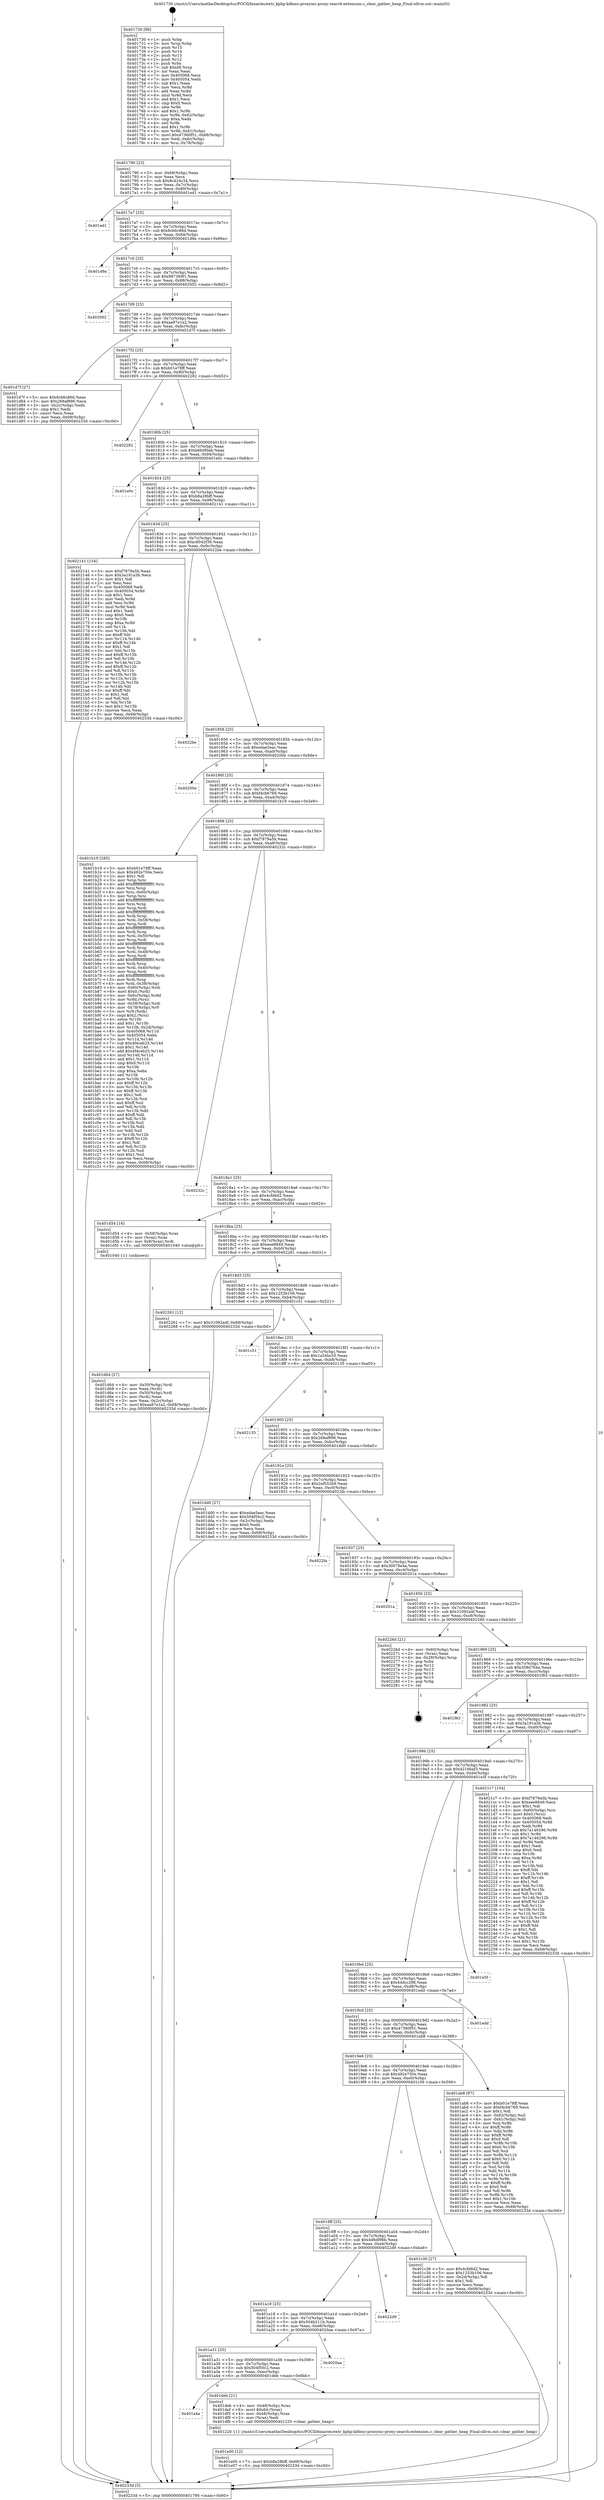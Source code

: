 digraph "0x401730" {
  label = "0x401730 (/mnt/c/Users/mathe/Desktop/tcc/POCII/binaries/extr_kphp-kdbmc-proxymc-proxy-search-extension.c_clear_gather_heap_Final-ollvm.out::main(0))"
  labelloc = "t"
  node[shape=record]

  Entry [label="",width=0.3,height=0.3,shape=circle,fillcolor=black,style=filled]
  "0x401790" [label="{
     0x401790 [23]\l
     | [instrs]\l
     &nbsp;&nbsp;0x401790 \<+3\>: mov -0x68(%rbp),%eax\l
     &nbsp;&nbsp;0x401793 \<+2\>: mov %eax,%ecx\l
     &nbsp;&nbsp;0x401795 \<+6\>: sub $0x8c424c34,%ecx\l
     &nbsp;&nbsp;0x40179b \<+3\>: mov %eax,-0x7c(%rbp)\l
     &nbsp;&nbsp;0x40179e \<+3\>: mov %ecx,-0x80(%rbp)\l
     &nbsp;&nbsp;0x4017a1 \<+6\>: je 0000000000401ed1 \<main+0x7a1\>\l
  }"]
  "0x401ed1" [label="{
     0x401ed1\l
  }", style=dashed]
  "0x4017a7" [label="{
     0x4017a7 [25]\l
     | [instrs]\l
     &nbsp;&nbsp;0x4017a7 \<+5\>: jmp 00000000004017ac \<main+0x7c\>\l
     &nbsp;&nbsp;0x4017ac \<+3\>: mov -0x7c(%rbp),%eax\l
     &nbsp;&nbsp;0x4017af \<+5\>: sub $0x8cb6c86d,%eax\l
     &nbsp;&nbsp;0x4017b4 \<+6\>: mov %eax,-0x84(%rbp)\l
     &nbsp;&nbsp;0x4017ba \<+6\>: je 0000000000401d9a \<main+0x66a\>\l
  }"]
  Exit [label="",width=0.3,height=0.3,shape=circle,fillcolor=black,style=filled,peripheries=2]
  "0x401d9a" [label="{
     0x401d9a\l
  }", style=dashed]
  "0x4017c0" [label="{
     0x4017c0 [25]\l
     | [instrs]\l
     &nbsp;&nbsp;0x4017c0 \<+5\>: jmp 00000000004017c5 \<main+0x95\>\l
     &nbsp;&nbsp;0x4017c5 \<+3\>: mov -0x7c(%rbp),%eax\l
     &nbsp;&nbsp;0x4017c8 \<+5\>: sub $0x997369f1,%eax\l
     &nbsp;&nbsp;0x4017cd \<+6\>: mov %eax,-0x88(%rbp)\l
     &nbsp;&nbsp;0x4017d3 \<+6\>: je 0000000000402002 \<main+0x8d2\>\l
  }"]
  "0x401e00" [label="{
     0x401e00 [12]\l
     | [instrs]\l
     &nbsp;&nbsp;0x401e00 \<+7\>: movl $0xb8a28bff,-0x68(%rbp)\l
     &nbsp;&nbsp;0x401e07 \<+5\>: jmp 000000000040233d \<main+0xc0d\>\l
  }"]
  "0x402002" [label="{
     0x402002\l
  }", style=dashed]
  "0x4017d9" [label="{
     0x4017d9 [25]\l
     | [instrs]\l
     &nbsp;&nbsp;0x4017d9 \<+5\>: jmp 00000000004017de \<main+0xae\>\l
     &nbsp;&nbsp;0x4017de \<+3\>: mov -0x7c(%rbp),%eax\l
     &nbsp;&nbsp;0x4017e1 \<+5\>: sub $0xaa97e1a2,%eax\l
     &nbsp;&nbsp;0x4017e6 \<+6\>: mov %eax,-0x8c(%rbp)\l
     &nbsp;&nbsp;0x4017ec \<+6\>: je 0000000000401d7f \<main+0x64f\>\l
  }"]
  "0x401a4a" [label="{
     0x401a4a\l
  }", style=dashed]
  "0x401d7f" [label="{
     0x401d7f [27]\l
     | [instrs]\l
     &nbsp;&nbsp;0x401d7f \<+5\>: mov $0x8cb6c86d,%eax\l
     &nbsp;&nbsp;0x401d84 \<+5\>: mov $0x268af896,%ecx\l
     &nbsp;&nbsp;0x401d89 \<+3\>: mov -0x2c(%rbp),%edx\l
     &nbsp;&nbsp;0x401d8c \<+3\>: cmp $0x1,%edx\l
     &nbsp;&nbsp;0x401d8f \<+3\>: cmovl %ecx,%eax\l
     &nbsp;&nbsp;0x401d92 \<+3\>: mov %eax,-0x68(%rbp)\l
     &nbsp;&nbsp;0x401d95 \<+5\>: jmp 000000000040233d \<main+0xc0d\>\l
  }"]
  "0x4017f2" [label="{
     0x4017f2 [25]\l
     | [instrs]\l
     &nbsp;&nbsp;0x4017f2 \<+5\>: jmp 00000000004017f7 \<main+0xc7\>\l
     &nbsp;&nbsp;0x4017f7 \<+3\>: mov -0x7c(%rbp),%eax\l
     &nbsp;&nbsp;0x4017fa \<+5\>: sub $0xb01e78ff,%eax\l
     &nbsp;&nbsp;0x4017ff \<+6\>: mov %eax,-0x90(%rbp)\l
     &nbsp;&nbsp;0x401805 \<+6\>: je 0000000000402282 \<main+0xb52\>\l
  }"]
  "0x401deb" [label="{
     0x401deb [21]\l
     | [instrs]\l
     &nbsp;&nbsp;0x401deb \<+4\>: mov -0x48(%rbp),%rax\l
     &nbsp;&nbsp;0x401def \<+6\>: movl $0x64,(%rax)\l
     &nbsp;&nbsp;0x401df5 \<+4\>: mov -0x48(%rbp),%rax\l
     &nbsp;&nbsp;0x401df9 \<+2\>: mov (%rax),%edi\l
     &nbsp;&nbsp;0x401dfb \<+5\>: call 0000000000401220 \<clear_gather_heap\>\l
     | [calls]\l
     &nbsp;&nbsp;0x401220 \{1\} (/mnt/c/Users/mathe/Desktop/tcc/POCII/binaries/extr_kphp-kdbmc-proxymc-proxy-search-extension.c_clear_gather_heap_Final-ollvm.out::clear_gather_heap)\l
  }"]
  "0x402282" [label="{
     0x402282\l
  }", style=dashed]
  "0x40180b" [label="{
     0x40180b [25]\l
     | [instrs]\l
     &nbsp;&nbsp;0x40180b \<+5\>: jmp 0000000000401810 \<main+0xe0\>\l
     &nbsp;&nbsp;0x401810 \<+3\>: mov -0x7c(%rbp),%eax\l
     &nbsp;&nbsp;0x401813 \<+5\>: sub $0xb6b0f0ab,%eax\l
     &nbsp;&nbsp;0x401818 \<+6\>: mov %eax,-0x94(%rbp)\l
     &nbsp;&nbsp;0x40181e \<+6\>: je 0000000000401e0c \<main+0x6dc\>\l
  }"]
  "0x401a31" [label="{
     0x401a31 [25]\l
     | [instrs]\l
     &nbsp;&nbsp;0x401a31 \<+5\>: jmp 0000000000401a36 \<main+0x306\>\l
     &nbsp;&nbsp;0x401a36 \<+3\>: mov -0x7c(%rbp),%eax\l
     &nbsp;&nbsp;0x401a39 \<+5\>: sub $0x504f50c2,%eax\l
     &nbsp;&nbsp;0x401a3e \<+6\>: mov %eax,-0xec(%rbp)\l
     &nbsp;&nbsp;0x401a44 \<+6\>: je 0000000000401deb \<main+0x6bb\>\l
  }"]
  "0x401e0c" [label="{
     0x401e0c\l
  }", style=dashed]
  "0x401824" [label="{
     0x401824 [25]\l
     | [instrs]\l
     &nbsp;&nbsp;0x401824 \<+5\>: jmp 0000000000401829 \<main+0xf9\>\l
     &nbsp;&nbsp;0x401829 \<+3\>: mov -0x7c(%rbp),%eax\l
     &nbsp;&nbsp;0x40182c \<+5\>: sub $0xb8a28bff,%eax\l
     &nbsp;&nbsp;0x401831 \<+6\>: mov %eax,-0x98(%rbp)\l
     &nbsp;&nbsp;0x401837 \<+6\>: je 0000000000402141 \<main+0xa11\>\l
  }"]
  "0x4020aa" [label="{
     0x4020aa\l
  }", style=dashed]
  "0x402141" [label="{
     0x402141 [134]\l
     | [instrs]\l
     &nbsp;&nbsp;0x402141 \<+5\>: mov $0xf7879a5b,%eax\l
     &nbsp;&nbsp;0x402146 \<+5\>: mov $0x3a191a3b,%ecx\l
     &nbsp;&nbsp;0x40214b \<+2\>: mov $0x1,%dl\l
     &nbsp;&nbsp;0x40214d \<+2\>: xor %esi,%esi\l
     &nbsp;&nbsp;0x40214f \<+7\>: mov 0x405068,%edi\l
     &nbsp;&nbsp;0x402156 \<+8\>: mov 0x405054,%r8d\l
     &nbsp;&nbsp;0x40215e \<+3\>: sub $0x1,%esi\l
     &nbsp;&nbsp;0x402161 \<+3\>: mov %edi,%r9d\l
     &nbsp;&nbsp;0x402164 \<+3\>: add %esi,%r9d\l
     &nbsp;&nbsp;0x402167 \<+4\>: imul %r9d,%edi\l
     &nbsp;&nbsp;0x40216b \<+3\>: and $0x1,%edi\l
     &nbsp;&nbsp;0x40216e \<+3\>: cmp $0x0,%edi\l
     &nbsp;&nbsp;0x402171 \<+4\>: sete %r10b\l
     &nbsp;&nbsp;0x402175 \<+4\>: cmp $0xa,%r8d\l
     &nbsp;&nbsp;0x402179 \<+4\>: setl %r11b\l
     &nbsp;&nbsp;0x40217d \<+3\>: mov %r10b,%bl\l
     &nbsp;&nbsp;0x402180 \<+3\>: xor $0xff,%bl\l
     &nbsp;&nbsp;0x402183 \<+3\>: mov %r11b,%r14b\l
     &nbsp;&nbsp;0x402186 \<+4\>: xor $0xff,%r14b\l
     &nbsp;&nbsp;0x40218a \<+3\>: xor $0x1,%dl\l
     &nbsp;&nbsp;0x40218d \<+3\>: mov %bl,%r15b\l
     &nbsp;&nbsp;0x402190 \<+4\>: and $0xff,%r15b\l
     &nbsp;&nbsp;0x402194 \<+3\>: and %dl,%r10b\l
     &nbsp;&nbsp;0x402197 \<+3\>: mov %r14b,%r12b\l
     &nbsp;&nbsp;0x40219a \<+4\>: and $0xff,%r12b\l
     &nbsp;&nbsp;0x40219e \<+3\>: and %dl,%r11b\l
     &nbsp;&nbsp;0x4021a1 \<+3\>: or %r10b,%r15b\l
     &nbsp;&nbsp;0x4021a4 \<+3\>: or %r11b,%r12b\l
     &nbsp;&nbsp;0x4021a7 \<+3\>: xor %r12b,%r15b\l
     &nbsp;&nbsp;0x4021aa \<+3\>: or %r14b,%bl\l
     &nbsp;&nbsp;0x4021ad \<+3\>: xor $0xff,%bl\l
     &nbsp;&nbsp;0x4021b0 \<+3\>: or $0x1,%dl\l
     &nbsp;&nbsp;0x4021b3 \<+2\>: and %dl,%bl\l
     &nbsp;&nbsp;0x4021b5 \<+3\>: or %bl,%r15b\l
     &nbsp;&nbsp;0x4021b8 \<+4\>: test $0x1,%r15b\l
     &nbsp;&nbsp;0x4021bc \<+3\>: cmovne %ecx,%eax\l
     &nbsp;&nbsp;0x4021bf \<+3\>: mov %eax,-0x68(%rbp)\l
     &nbsp;&nbsp;0x4021c2 \<+5\>: jmp 000000000040233d \<main+0xc0d\>\l
  }"]
  "0x40183d" [label="{
     0x40183d [25]\l
     | [instrs]\l
     &nbsp;&nbsp;0x40183d \<+5\>: jmp 0000000000401842 \<main+0x112\>\l
     &nbsp;&nbsp;0x401842 \<+3\>: mov -0x7c(%rbp),%eax\l
     &nbsp;&nbsp;0x401845 \<+5\>: sub $0xc8042f39,%eax\l
     &nbsp;&nbsp;0x40184a \<+6\>: mov %eax,-0x9c(%rbp)\l
     &nbsp;&nbsp;0x401850 \<+6\>: je 00000000004022be \<main+0xb8e\>\l
  }"]
  "0x401a18" [label="{
     0x401a18 [25]\l
     | [instrs]\l
     &nbsp;&nbsp;0x401a18 \<+5\>: jmp 0000000000401a1d \<main+0x2ed\>\l
     &nbsp;&nbsp;0x401a1d \<+3\>: mov -0x7c(%rbp),%eax\l
     &nbsp;&nbsp;0x401a20 \<+5\>: sub $0x504b211b,%eax\l
     &nbsp;&nbsp;0x401a25 \<+6\>: mov %eax,-0xe8(%rbp)\l
     &nbsp;&nbsp;0x401a2b \<+6\>: je 00000000004020aa \<main+0x97a\>\l
  }"]
  "0x4022be" [label="{
     0x4022be\l
  }", style=dashed]
  "0x401856" [label="{
     0x401856 [25]\l
     | [instrs]\l
     &nbsp;&nbsp;0x401856 \<+5\>: jmp 000000000040185b \<main+0x12b\>\l
     &nbsp;&nbsp;0x40185b \<+3\>: mov -0x7c(%rbp),%eax\l
     &nbsp;&nbsp;0x40185e \<+5\>: sub $0xedae5eac,%eax\l
     &nbsp;&nbsp;0x401863 \<+6\>: mov %eax,-0xa0(%rbp)\l
     &nbsp;&nbsp;0x401869 \<+6\>: je 000000000040200e \<main+0x8de\>\l
  }"]
  "0x4022d9" [label="{
     0x4022d9\l
  }", style=dashed]
  "0x40200e" [label="{
     0x40200e\l
  }", style=dashed]
  "0x40186f" [label="{
     0x40186f [25]\l
     | [instrs]\l
     &nbsp;&nbsp;0x40186f \<+5\>: jmp 0000000000401874 \<main+0x144\>\l
     &nbsp;&nbsp;0x401874 \<+3\>: mov -0x7c(%rbp),%eax\l
     &nbsp;&nbsp;0x401877 \<+5\>: sub $0xf4cb6769,%eax\l
     &nbsp;&nbsp;0x40187c \<+6\>: mov %eax,-0xa4(%rbp)\l
     &nbsp;&nbsp;0x401882 \<+6\>: je 0000000000401b19 \<main+0x3e9\>\l
  }"]
  "0x401d64" [label="{
     0x401d64 [27]\l
     | [instrs]\l
     &nbsp;&nbsp;0x401d64 \<+4\>: mov -0x50(%rbp),%rdi\l
     &nbsp;&nbsp;0x401d68 \<+2\>: mov %eax,(%rdi)\l
     &nbsp;&nbsp;0x401d6a \<+4\>: mov -0x50(%rbp),%rdi\l
     &nbsp;&nbsp;0x401d6e \<+2\>: mov (%rdi),%eax\l
     &nbsp;&nbsp;0x401d70 \<+3\>: mov %eax,-0x2c(%rbp)\l
     &nbsp;&nbsp;0x401d73 \<+7\>: movl $0xaa97e1a2,-0x68(%rbp)\l
     &nbsp;&nbsp;0x401d7a \<+5\>: jmp 000000000040233d \<main+0xc0d\>\l
  }"]
  "0x401b19" [label="{
     0x401b19 [285]\l
     | [instrs]\l
     &nbsp;&nbsp;0x401b19 \<+5\>: mov $0xb01e78ff,%eax\l
     &nbsp;&nbsp;0x401b1e \<+5\>: mov $0x492e750e,%ecx\l
     &nbsp;&nbsp;0x401b23 \<+2\>: mov $0x1,%dl\l
     &nbsp;&nbsp;0x401b25 \<+3\>: mov %rsp,%rsi\l
     &nbsp;&nbsp;0x401b28 \<+4\>: add $0xfffffffffffffff0,%rsi\l
     &nbsp;&nbsp;0x401b2c \<+3\>: mov %rsi,%rsp\l
     &nbsp;&nbsp;0x401b2f \<+4\>: mov %rsi,-0x60(%rbp)\l
     &nbsp;&nbsp;0x401b33 \<+3\>: mov %rsp,%rsi\l
     &nbsp;&nbsp;0x401b36 \<+4\>: add $0xfffffffffffffff0,%rsi\l
     &nbsp;&nbsp;0x401b3a \<+3\>: mov %rsi,%rsp\l
     &nbsp;&nbsp;0x401b3d \<+3\>: mov %rsp,%rdi\l
     &nbsp;&nbsp;0x401b40 \<+4\>: add $0xfffffffffffffff0,%rdi\l
     &nbsp;&nbsp;0x401b44 \<+3\>: mov %rdi,%rsp\l
     &nbsp;&nbsp;0x401b47 \<+4\>: mov %rdi,-0x58(%rbp)\l
     &nbsp;&nbsp;0x401b4b \<+3\>: mov %rsp,%rdi\l
     &nbsp;&nbsp;0x401b4e \<+4\>: add $0xfffffffffffffff0,%rdi\l
     &nbsp;&nbsp;0x401b52 \<+3\>: mov %rdi,%rsp\l
     &nbsp;&nbsp;0x401b55 \<+4\>: mov %rdi,-0x50(%rbp)\l
     &nbsp;&nbsp;0x401b59 \<+3\>: mov %rsp,%rdi\l
     &nbsp;&nbsp;0x401b5c \<+4\>: add $0xfffffffffffffff0,%rdi\l
     &nbsp;&nbsp;0x401b60 \<+3\>: mov %rdi,%rsp\l
     &nbsp;&nbsp;0x401b63 \<+4\>: mov %rdi,-0x48(%rbp)\l
     &nbsp;&nbsp;0x401b67 \<+3\>: mov %rsp,%rdi\l
     &nbsp;&nbsp;0x401b6a \<+4\>: add $0xfffffffffffffff0,%rdi\l
     &nbsp;&nbsp;0x401b6e \<+3\>: mov %rdi,%rsp\l
     &nbsp;&nbsp;0x401b71 \<+4\>: mov %rdi,-0x40(%rbp)\l
     &nbsp;&nbsp;0x401b75 \<+3\>: mov %rsp,%rdi\l
     &nbsp;&nbsp;0x401b78 \<+4\>: add $0xfffffffffffffff0,%rdi\l
     &nbsp;&nbsp;0x401b7c \<+3\>: mov %rdi,%rsp\l
     &nbsp;&nbsp;0x401b7f \<+4\>: mov %rdi,-0x38(%rbp)\l
     &nbsp;&nbsp;0x401b83 \<+4\>: mov -0x60(%rbp),%rdi\l
     &nbsp;&nbsp;0x401b87 \<+6\>: movl $0x0,(%rdi)\l
     &nbsp;&nbsp;0x401b8d \<+4\>: mov -0x6c(%rbp),%r8d\l
     &nbsp;&nbsp;0x401b91 \<+3\>: mov %r8d,(%rsi)\l
     &nbsp;&nbsp;0x401b94 \<+4\>: mov -0x58(%rbp),%rdi\l
     &nbsp;&nbsp;0x401b98 \<+4\>: mov -0x78(%rbp),%r9\l
     &nbsp;&nbsp;0x401b9c \<+3\>: mov %r9,(%rdi)\l
     &nbsp;&nbsp;0x401b9f \<+3\>: cmpl $0x2,(%rsi)\l
     &nbsp;&nbsp;0x401ba2 \<+4\>: setne %r10b\l
     &nbsp;&nbsp;0x401ba6 \<+4\>: and $0x1,%r10b\l
     &nbsp;&nbsp;0x401baa \<+4\>: mov %r10b,-0x2d(%rbp)\l
     &nbsp;&nbsp;0x401bae \<+8\>: mov 0x405068,%r11d\l
     &nbsp;&nbsp;0x401bb6 \<+7\>: mov 0x405054,%ebx\l
     &nbsp;&nbsp;0x401bbd \<+3\>: mov %r11d,%r14d\l
     &nbsp;&nbsp;0x401bc0 \<+7\>: sub $0x4f4ceb25,%r14d\l
     &nbsp;&nbsp;0x401bc7 \<+4\>: sub $0x1,%r14d\l
     &nbsp;&nbsp;0x401bcb \<+7\>: add $0x4f4ceb25,%r14d\l
     &nbsp;&nbsp;0x401bd2 \<+4\>: imul %r14d,%r11d\l
     &nbsp;&nbsp;0x401bd6 \<+4\>: and $0x1,%r11d\l
     &nbsp;&nbsp;0x401bda \<+4\>: cmp $0x0,%r11d\l
     &nbsp;&nbsp;0x401bde \<+4\>: sete %r10b\l
     &nbsp;&nbsp;0x401be2 \<+3\>: cmp $0xa,%ebx\l
     &nbsp;&nbsp;0x401be5 \<+4\>: setl %r15b\l
     &nbsp;&nbsp;0x401be9 \<+3\>: mov %r10b,%r12b\l
     &nbsp;&nbsp;0x401bec \<+4\>: xor $0xff,%r12b\l
     &nbsp;&nbsp;0x401bf0 \<+3\>: mov %r15b,%r13b\l
     &nbsp;&nbsp;0x401bf3 \<+4\>: xor $0xff,%r13b\l
     &nbsp;&nbsp;0x401bf7 \<+3\>: xor $0x1,%dl\l
     &nbsp;&nbsp;0x401bfa \<+3\>: mov %r12b,%sil\l
     &nbsp;&nbsp;0x401bfd \<+4\>: and $0xff,%sil\l
     &nbsp;&nbsp;0x401c01 \<+3\>: and %dl,%r10b\l
     &nbsp;&nbsp;0x401c04 \<+3\>: mov %r13b,%dil\l
     &nbsp;&nbsp;0x401c07 \<+4\>: and $0xff,%dil\l
     &nbsp;&nbsp;0x401c0b \<+3\>: and %dl,%r15b\l
     &nbsp;&nbsp;0x401c0e \<+3\>: or %r10b,%sil\l
     &nbsp;&nbsp;0x401c11 \<+3\>: or %r15b,%dil\l
     &nbsp;&nbsp;0x401c14 \<+3\>: xor %dil,%sil\l
     &nbsp;&nbsp;0x401c17 \<+3\>: or %r13b,%r12b\l
     &nbsp;&nbsp;0x401c1a \<+4\>: xor $0xff,%r12b\l
     &nbsp;&nbsp;0x401c1e \<+3\>: or $0x1,%dl\l
     &nbsp;&nbsp;0x401c21 \<+3\>: and %dl,%r12b\l
     &nbsp;&nbsp;0x401c24 \<+3\>: or %r12b,%sil\l
     &nbsp;&nbsp;0x401c27 \<+4\>: test $0x1,%sil\l
     &nbsp;&nbsp;0x401c2b \<+3\>: cmovne %ecx,%eax\l
     &nbsp;&nbsp;0x401c2e \<+3\>: mov %eax,-0x68(%rbp)\l
     &nbsp;&nbsp;0x401c31 \<+5\>: jmp 000000000040233d \<main+0xc0d\>\l
  }"]
  "0x401888" [label="{
     0x401888 [25]\l
     | [instrs]\l
     &nbsp;&nbsp;0x401888 \<+5\>: jmp 000000000040188d \<main+0x15d\>\l
     &nbsp;&nbsp;0x40188d \<+3\>: mov -0x7c(%rbp),%eax\l
     &nbsp;&nbsp;0x401890 \<+5\>: sub $0xf7879a5b,%eax\l
     &nbsp;&nbsp;0x401895 \<+6\>: mov %eax,-0xa8(%rbp)\l
     &nbsp;&nbsp;0x40189b \<+6\>: je 000000000040232c \<main+0xbfc\>\l
  }"]
  "0x4019ff" [label="{
     0x4019ff [25]\l
     | [instrs]\l
     &nbsp;&nbsp;0x4019ff \<+5\>: jmp 0000000000401a04 \<main+0x2d4\>\l
     &nbsp;&nbsp;0x401a04 \<+3\>: mov -0x7c(%rbp),%eax\l
     &nbsp;&nbsp;0x401a07 \<+5\>: sub $0x4d6df96b,%eax\l
     &nbsp;&nbsp;0x401a0c \<+6\>: mov %eax,-0xe4(%rbp)\l
     &nbsp;&nbsp;0x401a12 \<+6\>: je 00000000004022d9 \<main+0xba9\>\l
  }"]
  "0x40232c" [label="{
     0x40232c\l
  }", style=dashed]
  "0x4018a1" [label="{
     0x4018a1 [25]\l
     | [instrs]\l
     &nbsp;&nbsp;0x4018a1 \<+5\>: jmp 00000000004018a6 \<main+0x176\>\l
     &nbsp;&nbsp;0x4018a6 \<+3\>: mov -0x7c(%rbp),%eax\l
     &nbsp;&nbsp;0x4018a9 \<+5\>: sub $0x4cfd6d2,%eax\l
     &nbsp;&nbsp;0x4018ae \<+6\>: mov %eax,-0xac(%rbp)\l
     &nbsp;&nbsp;0x4018b4 \<+6\>: je 0000000000401d54 \<main+0x624\>\l
  }"]
  "0x401c36" [label="{
     0x401c36 [27]\l
     | [instrs]\l
     &nbsp;&nbsp;0x401c36 \<+5\>: mov $0x4cfd6d2,%eax\l
     &nbsp;&nbsp;0x401c3b \<+5\>: mov $0x1253b106,%ecx\l
     &nbsp;&nbsp;0x401c40 \<+3\>: mov -0x2d(%rbp),%dl\l
     &nbsp;&nbsp;0x401c43 \<+3\>: test $0x1,%dl\l
     &nbsp;&nbsp;0x401c46 \<+3\>: cmovne %ecx,%eax\l
     &nbsp;&nbsp;0x401c49 \<+3\>: mov %eax,-0x68(%rbp)\l
     &nbsp;&nbsp;0x401c4c \<+5\>: jmp 000000000040233d \<main+0xc0d\>\l
  }"]
  "0x401d54" [label="{
     0x401d54 [16]\l
     | [instrs]\l
     &nbsp;&nbsp;0x401d54 \<+4\>: mov -0x58(%rbp),%rax\l
     &nbsp;&nbsp;0x401d58 \<+3\>: mov (%rax),%rax\l
     &nbsp;&nbsp;0x401d5b \<+4\>: mov 0x8(%rax),%rdi\l
     &nbsp;&nbsp;0x401d5f \<+5\>: call 0000000000401040 \<atoi@plt\>\l
     | [calls]\l
     &nbsp;&nbsp;0x401040 \{1\} (unknown)\l
  }"]
  "0x4018ba" [label="{
     0x4018ba [25]\l
     | [instrs]\l
     &nbsp;&nbsp;0x4018ba \<+5\>: jmp 00000000004018bf \<main+0x18f\>\l
     &nbsp;&nbsp;0x4018bf \<+3\>: mov -0x7c(%rbp),%eax\l
     &nbsp;&nbsp;0x4018c2 \<+5\>: sub $0xeee8849,%eax\l
     &nbsp;&nbsp;0x4018c7 \<+6\>: mov %eax,-0xb0(%rbp)\l
     &nbsp;&nbsp;0x4018cd \<+6\>: je 0000000000402261 \<main+0xb31\>\l
  }"]
  "0x401730" [label="{
     0x401730 [96]\l
     | [instrs]\l
     &nbsp;&nbsp;0x401730 \<+1\>: push %rbp\l
     &nbsp;&nbsp;0x401731 \<+3\>: mov %rsp,%rbp\l
     &nbsp;&nbsp;0x401734 \<+2\>: push %r15\l
     &nbsp;&nbsp;0x401736 \<+2\>: push %r14\l
     &nbsp;&nbsp;0x401738 \<+2\>: push %r13\l
     &nbsp;&nbsp;0x40173a \<+2\>: push %r12\l
     &nbsp;&nbsp;0x40173c \<+1\>: push %rbx\l
     &nbsp;&nbsp;0x40173d \<+7\>: sub $0xd8,%rsp\l
     &nbsp;&nbsp;0x401744 \<+2\>: xor %eax,%eax\l
     &nbsp;&nbsp;0x401746 \<+7\>: mov 0x405068,%ecx\l
     &nbsp;&nbsp;0x40174d \<+7\>: mov 0x405054,%edx\l
     &nbsp;&nbsp;0x401754 \<+3\>: sub $0x1,%eax\l
     &nbsp;&nbsp;0x401757 \<+3\>: mov %ecx,%r8d\l
     &nbsp;&nbsp;0x40175a \<+3\>: add %eax,%r8d\l
     &nbsp;&nbsp;0x40175d \<+4\>: imul %r8d,%ecx\l
     &nbsp;&nbsp;0x401761 \<+3\>: and $0x1,%ecx\l
     &nbsp;&nbsp;0x401764 \<+3\>: cmp $0x0,%ecx\l
     &nbsp;&nbsp;0x401767 \<+4\>: sete %r9b\l
     &nbsp;&nbsp;0x40176b \<+4\>: and $0x1,%r9b\l
     &nbsp;&nbsp;0x40176f \<+4\>: mov %r9b,-0x62(%rbp)\l
     &nbsp;&nbsp;0x401773 \<+3\>: cmp $0xa,%edx\l
     &nbsp;&nbsp;0x401776 \<+4\>: setl %r9b\l
     &nbsp;&nbsp;0x40177a \<+4\>: and $0x1,%r9b\l
     &nbsp;&nbsp;0x40177e \<+4\>: mov %r9b,-0x61(%rbp)\l
     &nbsp;&nbsp;0x401782 \<+7\>: movl $0x47360f51,-0x68(%rbp)\l
     &nbsp;&nbsp;0x401789 \<+3\>: mov %edi,-0x6c(%rbp)\l
     &nbsp;&nbsp;0x40178c \<+4\>: mov %rsi,-0x78(%rbp)\l
  }"]
  "0x402261" [label="{
     0x402261 [12]\l
     | [instrs]\l
     &nbsp;&nbsp;0x402261 \<+7\>: movl $0x31092a4f,-0x68(%rbp)\l
     &nbsp;&nbsp;0x402268 \<+5\>: jmp 000000000040233d \<main+0xc0d\>\l
  }"]
  "0x4018d3" [label="{
     0x4018d3 [25]\l
     | [instrs]\l
     &nbsp;&nbsp;0x4018d3 \<+5\>: jmp 00000000004018d8 \<main+0x1a8\>\l
     &nbsp;&nbsp;0x4018d8 \<+3\>: mov -0x7c(%rbp),%eax\l
     &nbsp;&nbsp;0x4018db \<+5\>: sub $0x1253b106,%eax\l
     &nbsp;&nbsp;0x4018e0 \<+6\>: mov %eax,-0xb4(%rbp)\l
     &nbsp;&nbsp;0x4018e6 \<+6\>: je 0000000000401c51 \<main+0x521\>\l
  }"]
  "0x40233d" [label="{
     0x40233d [5]\l
     | [instrs]\l
     &nbsp;&nbsp;0x40233d \<+5\>: jmp 0000000000401790 \<main+0x60\>\l
  }"]
  "0x401c51" [label="{
     0x401c51\l
  }", style=dashed]
  "0x4018ec" [label="{
     0x4018ec [25]\l
     | [instrs]\l
     &nbsp;&nbsp;0x4018ec \<+5\>: jmp 00000000004018f1 \<main+0x1c1\>\l
     &nbsp;&nbsp;0x4018f1 \<+3\>: mov -0x7c(%rbp),%eax\l
     &nbsp;&nbsp;0x4018f4 \<+5\>: sub $0x1a54bc55,%eax\l
     &nbsp;&nbsp;0x4018f9 \<+6\>: mov %eax,-0xb8(%rbp)\l
     &nbsp;&nbsp;0x4018ff \<+6\>: je 0000000000402135 \<main+0xa05\>\l
  }"]
  "0x4019e6" [label="{
     0x4019e6 [25]\l
     | [instrs]\l
     &nbsp;&nbsp;0x4019e6 \<+5\>: jmp 00000000004019eb \<main+0x2bb\>\l
     &nbsp;&nbsp;0x4019eb \<+3\>: mov -0x7c(%rbp),%eax\l
     &nbsp;&nbsp;0x4019ee \<+5\>: sub $0x492e750e,%eax\l
     &nbsp;&nbsp;0x4019f3 \<+6\>: mov %eax,-0xe0(%rbp)\l
     &nbsp;&nbsp;0x4019f9 \<+6\>: je 0000000000401c36 \<main+0x506\>\l
  }"]
  "0x402135" [label="{
     0x402135\l
  }", style=dashed]
  "0x401905" [label="{
     0x401905 [25]\l
     | [instrs]\l
     &nbsp;&nbsp;0x401905 \<+5\>: jmp 000000000040190a \<main+0x1da\>\l
     &nbsp;&nbsp;0x40190a \<+3\>: mov -0x7c(%rbp),%eax\l
     &nbsp;&nbsp;0x40190d \<+5\>: sub $0x268af896,%eax\l
     &nbsp;&nbsp;0x401912 \<+6\>: mov %eax,-0xbc(%rbp)\l
     &nbsp;&nbsp;0x401918 \<+6\>: je 0000000000401dd0 \<main+0x6a0\>\l
  }"]
  "0x401ab8" [label="{
     0x401ab8 [97]\l
     | [instrs]\l
     &nbsp;&nbsp;0x401ab8 \<+5\>: mov $0xb01e78ff,%eax\l
     &nbsp;&nbsp;0x401abd \<+5\>: mov $0xf4cb6769,%ecx\l
     &nbsp;&nbsp;0x401ac2 \<+2\>: mov $0x1,%dl\l
     &nbsp;&nbsp;0x401ac4 \<+4\>: mov -0x62(%rbp),%sil\l
     &nbsp;&nbsp;0x401ac8 \<+4\>: mov -0x61(%rbp),%dil\l
     &nbsp;&nbsp;0x401acc \<+3\>: mov %sil,%r8b\l
     &nbsp;&nbsp;0x401acf \<+4\>: xor $0xff,%r8b\l
     &nbsp;&nbsp;0x401ad3 \<+3\>: mov %dil,%r9b\l
     &nbsp;&nbsp;0x401ad6 \<+4\>: xor $0xff,%r9b\l
     &nbsp;&nbsp;0x401ada \<+3\>: xor $0x0,%dl\l
     &nbsp;&nbsp;0x401add \<+3\>: mov %r8b,%r10b\l
     &nbsp;&nbsp;0x401ae0 \<+4\>: and $0x0,%r10b\l
     &nbsp;&nbsp;0x401ae4 \<+3\>: and %dl,%sil\l
     &nbsp;&nbsp;0x401ae7 \<+3\>: mov %r9b,%r11b\l
     &nbsp;&nbsp;0x401aea \<+4\>: and $0x0,%r11b\l
     &nbsp;&nbsp;0x401aee \<+3\>: and %dl,%dil\l
     &nbsp;&nbsp;0x401af1 \<+3\>: or %sil,%r10b\l
     &nbsp;&nbsp;0x401af4 \<+3\>: or %dil,%r11b\l
     &nbsp;&nbsp;0x401af7 \<+3\>: xor %r11b,%r10b\l
     &nbsp;&nbsp;0x401afa \<+3\>: or %r9b,%r8b\l
     &nbsp;&nbsp;0x401afd \<+4\>: xor $0xff,%r8b\l
     &nbsp;&nbsp;0x401b01 \<+3\>: or $0x0,%dl\l
     &nbsp;&nbsp;0x401b04 \<+3\>: and %dl,%r8b\l
     &nbsp;&nbsp;0x401b07 \<+3\>: or %r8b,%r10b\l
     &nbsp;&nbsp;0x401b0a \<+4\>: test $0x1,%r10b\l
     &nbsp;&nbsp;0x401b0e \<+3\>: cmovne %ecx,%eax\l
     &nbsp;&nbsp;0x401b11 \<+3\>: mov %eax,-0x68(%rbp)\l
     &nbsp;&nbsp;0x401b14 \<+5\>: jmp 000000000040233d \<main+0xc0d\>\l
  }"]
  "0x401dd0" [label="{
     0x401dd0 [27]\l
     | [instrs]\l
     &nbsp;&nbsp;0x401dd0 \<+5\>: mov $0xedae5eac,%eax\l
     &nbsp;&nbsp;0x401dd5 \<+5\>: mov $0x504f50c2,%ecx\l
     &nbsp;&nbsp;0x401dda \<+3\>: mov -0x2c(%rbp),%edx\l
     &nbsp;&nbsp;0x401ddd \<+3\>: cmp $0x0,%edx\l
     &nbsp;&nbsp;0x401de0 \<+3\>: cmove %ecx,%eax\l
     &nbsp;&nbsp;0x401de3 \<+3\>: mov %eax,-0x68(%rbp)\l
     &nbsp;&nbsp;0x401de6 \<+5\>: jmp 000000000040233d \<main+0xc0d\>\l
  }"]
  "0x40191e" [label="{
     0x40191e [25]\l
     | [instrs]\l
     &nbsp;&nbsp;0x40191e \<+5\>: jmp 0000000000401923 \<main+0x1f3\>\l
     &nbsp;&nbsp;0x401923 \<+3\>: mov -0x7c(%rbp),%eax\l
     &nbsp;&nbsp;0x401926 \<+5\>: sub $0x2ef552b9,%eax\l
     &nbsp;&nbsp;0x40192b \<+6\>: mov %eax,-0xc0(%rbp)\l
     &nbsp;&nbsp;0x401931 \<+6\>: je 00000000004022fa \<main+0xbca\>\l
  }"]
  "0x4019cd" [label="{
     0x4019cd [25]\l
     | [instrs]\l
     &nbsp;&nbsp;0x4019cd \<+5\>: jmp 00000000004019d2 \<main+0x2a2\>\l
     &nbsp;&nbsp;0x4019d2 \<+3\>: mov -0x7c(%rbp),%eax\l
     &nbsp;&nbsp;0x4019d5 \<+5\>: sub $0x47360f51,%eax\l
     &nbsp;&nbsp;0x4019da \<+6\>: mov %eax,-0xdc(%rbp)\l
     &nbsp;&nbsp;0x4019e0 \<+6\>: je 0000000000401ab8 \<main+0x388\>\l
  }"]
  "0x4022fa" [label="{
     0x4022fa\l
  }", style=dashed]
  "0x401937" [label="{
     0x401937 [25]\l
     | [instrs]\l
     &nbsp;&nbsp;0x401937 \<+5\>: jmp 000000000040193c \<main+0x20c\>\l
     &nbsp;&nbsp;0x40193c \<+3\>: mov -0x7c(%rbp),%eax\l
     &nbsp;&nbsp;0x40193f \<+5\>: sub $0x30078e4a,%eax\l
     &nbsp;&nbsp;0x401944 \<+6\>: mov %eax,-0xc4(%rbp)\l
     &nbsp;&nbsp;0x40194a \<+6\>: je 000000000040201a \<main+0x8ea\>\l
  }"]
  "0x401edd" [label="{
     0x401edd\l
  }", style=dashed]
  "0x40201a" [label="{
     0x40201a\l
  }", style=dashed]
  "0x401950" [label="{
     0x401950 [25]\l
     | [instrs]\l
     &nbsp;&nbsp;0x401950 \<+5\>: jmp 0000000000401955 \<main+0x225\>\l
     &nbsp;&nbsp;0x401955 \<+3\>: mov -0x7c(%rbp),%eax\l
     &nbsp;&nbsp;0x401958 \<+5\>: sub $0x31092a4f,%eax\l
     &nbsp;&nbsp;0x40195d \<+6\>: mov %eax,-0xc8(%rbp)\l
     &nbsp;&nbsp;0x401963 \<+6\>: je 000000000040226d \<main+0xb3d\>\l
  }"]
  "0x4019b4" [label="{
     0x4019b4 [25]\l
     | [instrs]\l
     &nbsp;&nbsp;0x4019b4 \<+5\>: jmp 00000000004019b9 \<main+0x289\>\l
     &nbsp;&nbsp;0x4019b9 \<+3\>: mov -0x7c(%rbp),%eax\l
     &nbsp;&nbsp;0x4019bc \<+5\>: sub $0x44dcc298,%eax\l
     &nbsp;&nbsp;0x4019c1 \<+6\>: mov %eax,-0xd8(%rbp)\l
     &nbsp;&nbsp;0x4019c7 \<+6\>: je 0000000000401edd \<main+0x7ad\>\l
  }"]
  "0x40226d" [label="{
     0x40226d [21]\l
     | [instrs]\l
     &nbsp;&nbsp;0x40226d \<+4\>: mov -0x60(%rbp),%rax\l
     &nbsp;&nbsp;0x402271 \<+2\>: mov (%rax),%eax\l
     &nbsp;&nbsp;0x402273 \<+4\>: lea -0x28(%rbp),%rsp\l
     &nbsp;&nbsp;0x402277 \<+1\>: pop %rbx\l
     &nbsp;&nbsp;0x402278 \<+2\>: pop %r12\l
     &nbsp;&nbsp;0x40227a \<+2\>: pop %r13\l
     &nbsp;&nbsp;0x40227c \<+2\>: pop %r14\l
     &nbsp;&nbsp;0x40227e \<+2\>: pop %r15\l
     &nbsp;&nbsp;0x402280 \<+1\>: pop %rbp\l
     &nbsp;&nbsp;0x402281 \<+1\>: ret\l
  }"]
  "0x401969" [label="{
     0x401969 [25]\l
     | [instrs]\l
     &nbsp;&nbsp;0x401969 \<+5\>: jmp 000000000040196e \<main+0x23e\>\l
     &nbsp;&nbsp;0x40196e \<+3\>: mov -0x7c(%rbp),%eax\l
     &nbsp;&nbsp;0x401971 \<+5\>: sub $0x358d764a,%eax\l
     &nbsp;&nbsp;0x401976 \<+6\>: mov %eax,-0xcc(%rbp)\l
     &nbsp;&nbsp;0x40197c \<+6\>: je 0000000000401f63 \<main+0x833\>\l
  }"]
  "0x401e5f" [label="{
     0x401e5f\l
  }", style=dashed]
  "0x401f63" [label="{
     0x401f63\l
  }", style=dashed]
  "0x401982" [label="{
     0x401982 [25]\l
     | [instrs]\l
     &nbsp;&nbsp;0x401982 \<+5\>: jmp 0000000000401987 \<main+0x257\>\l
     &nbsp;&nbsp;0x401987 \<+3\>: mov -0x7c(%rbp),%eax\l
     &nbsp;&nbsp;0x40198a \<+5\>: sub $0x3a191a3b,%eax\l
     &nbsp;&nbsp;0x40198f \<+6\>: mov %eax,-0xd0(%rbp)\l
     &nbsp;&nbsp;0x401995 \<+6\>: je 00000000004021c7 \<main+0xa97\>\l
  }"]
  "0x40199b" [label="{
     0x40199b [25]\l
     | [instrs]\l
     &nbsp;&nbsp;0x40199b \<+5\>: jmp 00000000004019a0 \<main+0x270\>\l
     &nbsp;&nbsp;0x4019a0 \<+3\>: mov -0x7c(%rbp),%eax\l
     &nbsp;&nbsp;0x4019a3 \<+5\>: sub $0x4216baf3,%eax\l
     &nbsp;&nbsp;0x4019a8 \<+6\>: mov %eax,-0xd4(%rbp)\l
     &nbsp;&nbsp;0x4019ae \<+6\>: je 0000000000401e5f \<main+0x72f\>\l
  }"]
  "0x4021c7" [label="{
     0x4021c7 [154]\l
     | [instrs]\l
     &nbsp;&nbsp;0x4021c7 \<+5\>: mov $0xf7879a5b,%eax\l
     &nbsp;&nbsp;0x4021cc \<+5\>: mov $0xeee8849,%ecx\l
     &nbsp;&nbsp;0x4021d1 \<+2\>: mov $0x1,%dl\l
     &nbsp;&nbsp;0x4021d3 \<+4\>: mov -0x60(%rbp),%rsi\l
     &nbsp;&nbsp;0x4021d7 \<+6\>: movl $0x0,(%rsi)\l
     &nbsp;&nbsp;0x4021dd \<+7\>: mov 0x405068,%edi\l
     &nbsp;&nbsp;0x4021e4 \<+8\>: mov 0x405054,%r8d\l
     &nbsp;&nbsp;0x4021ec \<+3\>: mov %edi,%r9d\l
     &nbsp;&nbsp;0x4021ef \<+7\>: sub $0x7a146296,%r9d\l
     &nbsp;&nbsp;0x4021f6 \<+4\>: sub $0x1,%r9d\l
     &nbsp;&nbsp;0x4021fa \<+7\>: add $0x7a146296,%r9d\l
     &nbsp;&nbsp;0x402201 \<+4\>: imul %r9d,%edi\l
     &nbsp;&nbsp;0x402205 \<+3\>: and $0x1,%edi\l
     &nbsp;&nbsp;0x402208 \<+3\>: cmp $0x0,%edi\l
     &nbsp;&nbsp;0x40220b \<+4\>: sete %r10b\l
     &nbsp;&nbsp;0x40220f \<+4\>: cmp $0xa,%r8d\l
     &nbsp;&nbsp;0x402213 \<+4\>: setl %r11b\l
     &nbsp;&nbsp;0x402217 \<+3\>: mov %r10b,%bl\l
     &nbsp;&nbsp;0x40221a \<+3\>: xor $0xff,%bl\l
     &nbsp;&nbsp;0x40221d \<+3\>: mov %r11b,%r14b\l
     &nbsp;&nbsp;0x402220 \<+4\>: xor $0xff,%r14b\l
     &nbsp;&nbsp;0x402224 \<+3\>: xor $0x1,%dl\l
     &nbsp;&nbsp;0x402227 \<+3\>: mov %bl,%r15b\l
     &nbsp;&nbsp;0x40222a \<+4\>: and $0xff,%r15b\l
     &nbsp;&nbsp;0x40222e \<+3\>: and %dl,%r10b\l
     &nbsp;&nbsp;0x402231 \<+3\>: mov %r14b,%r12b\l
     &nbsp;&nbsp;0x402234 \<+4\>: and $0xff,%r12b\l
     &nbsp;&nbsp;0x402238 \<+3\>: and %dl,%r11b\l
     &nbsp;&nbsp;0x40223b \<+3\>: or %r10b,%r15b\l
     &nbsp;&nbsp;0x40223e \<+3\>: or %r11b,%r12b\l
     &nbsp;&nbsp;0x402241 \<+3\>: xor %r12b,%r15b\l
     &nbsp;&nbsp;0x402244 \<+3\>: or %r14b,%bl\l
     &nbsp;&nbsp;0x402247 \<+3\>: xor $0xff,%bl\l
     &nbsp;&nbsp;0x40224a \<+3\>: or $0x1,%dl\l
     &nbsp;&nbsp;0x40224d \<+2\>: and %dl,%bl\l
     &nbsp;&nbsp;0x40224f \<+3\>: or %bl,%r15b\l
     &nbsp;&nbsp;0x402252 \<+4\>: test $0x1,%r15b\l
     &nbsp;&nbsp;0x402256 \<+3\>: cmovne %ecx,%eax\l
     &nbsp;&nbsp;0x402259 \<+3\>: mov %eax,-0x68(%rbp)\l
     &nbsp;&nbsp;0x40225c \<+5\>: jmp 000000000040233d \<main+0xc0d\>\l
  }"]
  Entry -> "0x401730" [label=" 1"]
  "0x401790" -> "0x401ed1" [label=" 0"]
  "0x401790" -> "0x4017a7" [label=" 11"]
  "0x40226d" -> Exit [label=" 1"]
  "0x4017a7" -> "0x401d9a" [label=" 0"]
  "0x4017a7" -> "0x4017c0" [label=" 11"]
  "0x402261" -> "0x40233d" [label=" 1"]
  "0x4017c0" -> "0x402002" [label=" 0"]
  "0x4017c0" -> "0x4017d9" [label=" 11"]
  "0x4021c7" -> "0x40233d" [label=" 1"]
  "0x4017d9" -> "0x401d7f" [label=" 1"]
  "0x4017d9" -> "0x4017f2" [label=" 10"]
  "0x402141" -> "0x40233d" [label=" 1"]
  "0x4017f2" -> "0x402282" [label=" 0"]
  "0x4017f2" -> "0x40180b" [label=" 10"]
  "0x401e00" -> "0x40233d" [label=" 1"]
  "0x40180b" -> "0x401e0c" [label=" 0"]
  "0x40180b" -> "0x401824" [label=" 10"]
  "0x401a31" -> "0x401a4a" [label=" 0"]
  "0x401824" -> "0x402141" [label=" 1"]
  "0x401824" -> "0x40183d" [label=" 9"]
  "0x401a31" -> "0x401deb" [label=" 1"]
  "0x40183d" -> "0x4022be" [label=" 0"]
  "0x40183d" -> "0x401856" [label=" 9"]
  "0x401a18" -> "0x401a31" [label=" 1"]
  "0x401856" -> "0x40200e" [label=" 0"]
  "0x401856" -> "0x40186f" [label=" 9"]
  "0x401a18" -> "0x4020aa" [label=" 0"]
  "0x40186f" -> "0x401b19" [label=" 1"]
  "0x40186f" -> "0x401888" [label=" 8"]
  "0x4019ff" -> "0x401a18" [label=" 1"]
  "0x401888" -> "0x40232c" [label=" 0"]
  "0x401888" -> "0x4018a1" [label=" 8"]
  "0x4019ff" -> "0x4022d9" [label=" 0"]
  "0x4018a1" -> "0x401d54" [label=" 1"]
  "0x4018a1" -> "0x4018ba" [label=" 7"]
  "0x401deb" -> "0x401e00" [label=" 1"]
  "0x4018ba" -> "0x402261" [label=" 1"]
  "0x4018ba" -> "0x4018d3" [label=" 6"]
  "0x401d64" -> "0x40233d" [label=" 1"]
  "0x4018d3" -> "0x401c51" [label=" 0"]
  "0x4018d3" -> "0x4018ec" [label=" 6"]
  "0x401d54" -> "0x401d64" [label=" 1"]
  "0x4018ec" -> "0x402135" [label=" 0"]
  "0x4018ec" -> "0x401905" [label=" 6"]
  "0x401c36" -> "0x40233d" [label=" 1"]
  "0x401905" -> "0x401dd0" [label=" 1"]
  "0x401905" -> "0x40191e" [label=" 5"]
  "0x4019e6" -> "0x4019ff" [label=" 1"]
  "0x40191e" -> "0x4022fa" [label=" 0"]
  "0x40191e" -> "0x401937" [label=" 5"]
  "0x401dd0" -> "0x40233d" [label=" 1"]
  "0x401937" -> "0x40201a" [label=" 0"]
  "0x401937" -> "0x401950" [label=" 5"]
  "0x401b19" -> "0x40233d" [label=" 1"]
  "0x401950" -> "0x40226d" [label=" 1"]
  "0x401950" -> "0x401969" [label=" 4"]
  "0x40233d" -> "0x401790" [label=" 10"]
  "0x401969" -> "0x401f63" [label=" 0"]
  "0x401969" -> "0x401982" [label=" 4"]
  "0x401730" -> "0x401790" [label=" 1"]
  "0x401982" -> "0x4021c7" [label=" 1"]
  "0x401982" -> "0x40199b" [label=" 3"]
  "0x401ab8" -> "0x40233d" [label=" 1"]
  "0x40199b" -> "0x401e5f" [label=" 0"]
  "0x40199b" -> "0x4019b4" [label=" 3"]
  "0x401d7f" -> "0x40233d" [label=" 1"]
  "0x4019b4" -> "0x401edd" [label=" 0"]
  "0x4019b4" -> "0x4019cd" [label=" 3"]
  "0x4019e6" -> "0x401c36" [label=" 1"]
  "0x4019cd" -> "0x401ab8" [label=" 1"]
  "0x4019cd" -> "0x4019e6" [label=" 2"]
}
